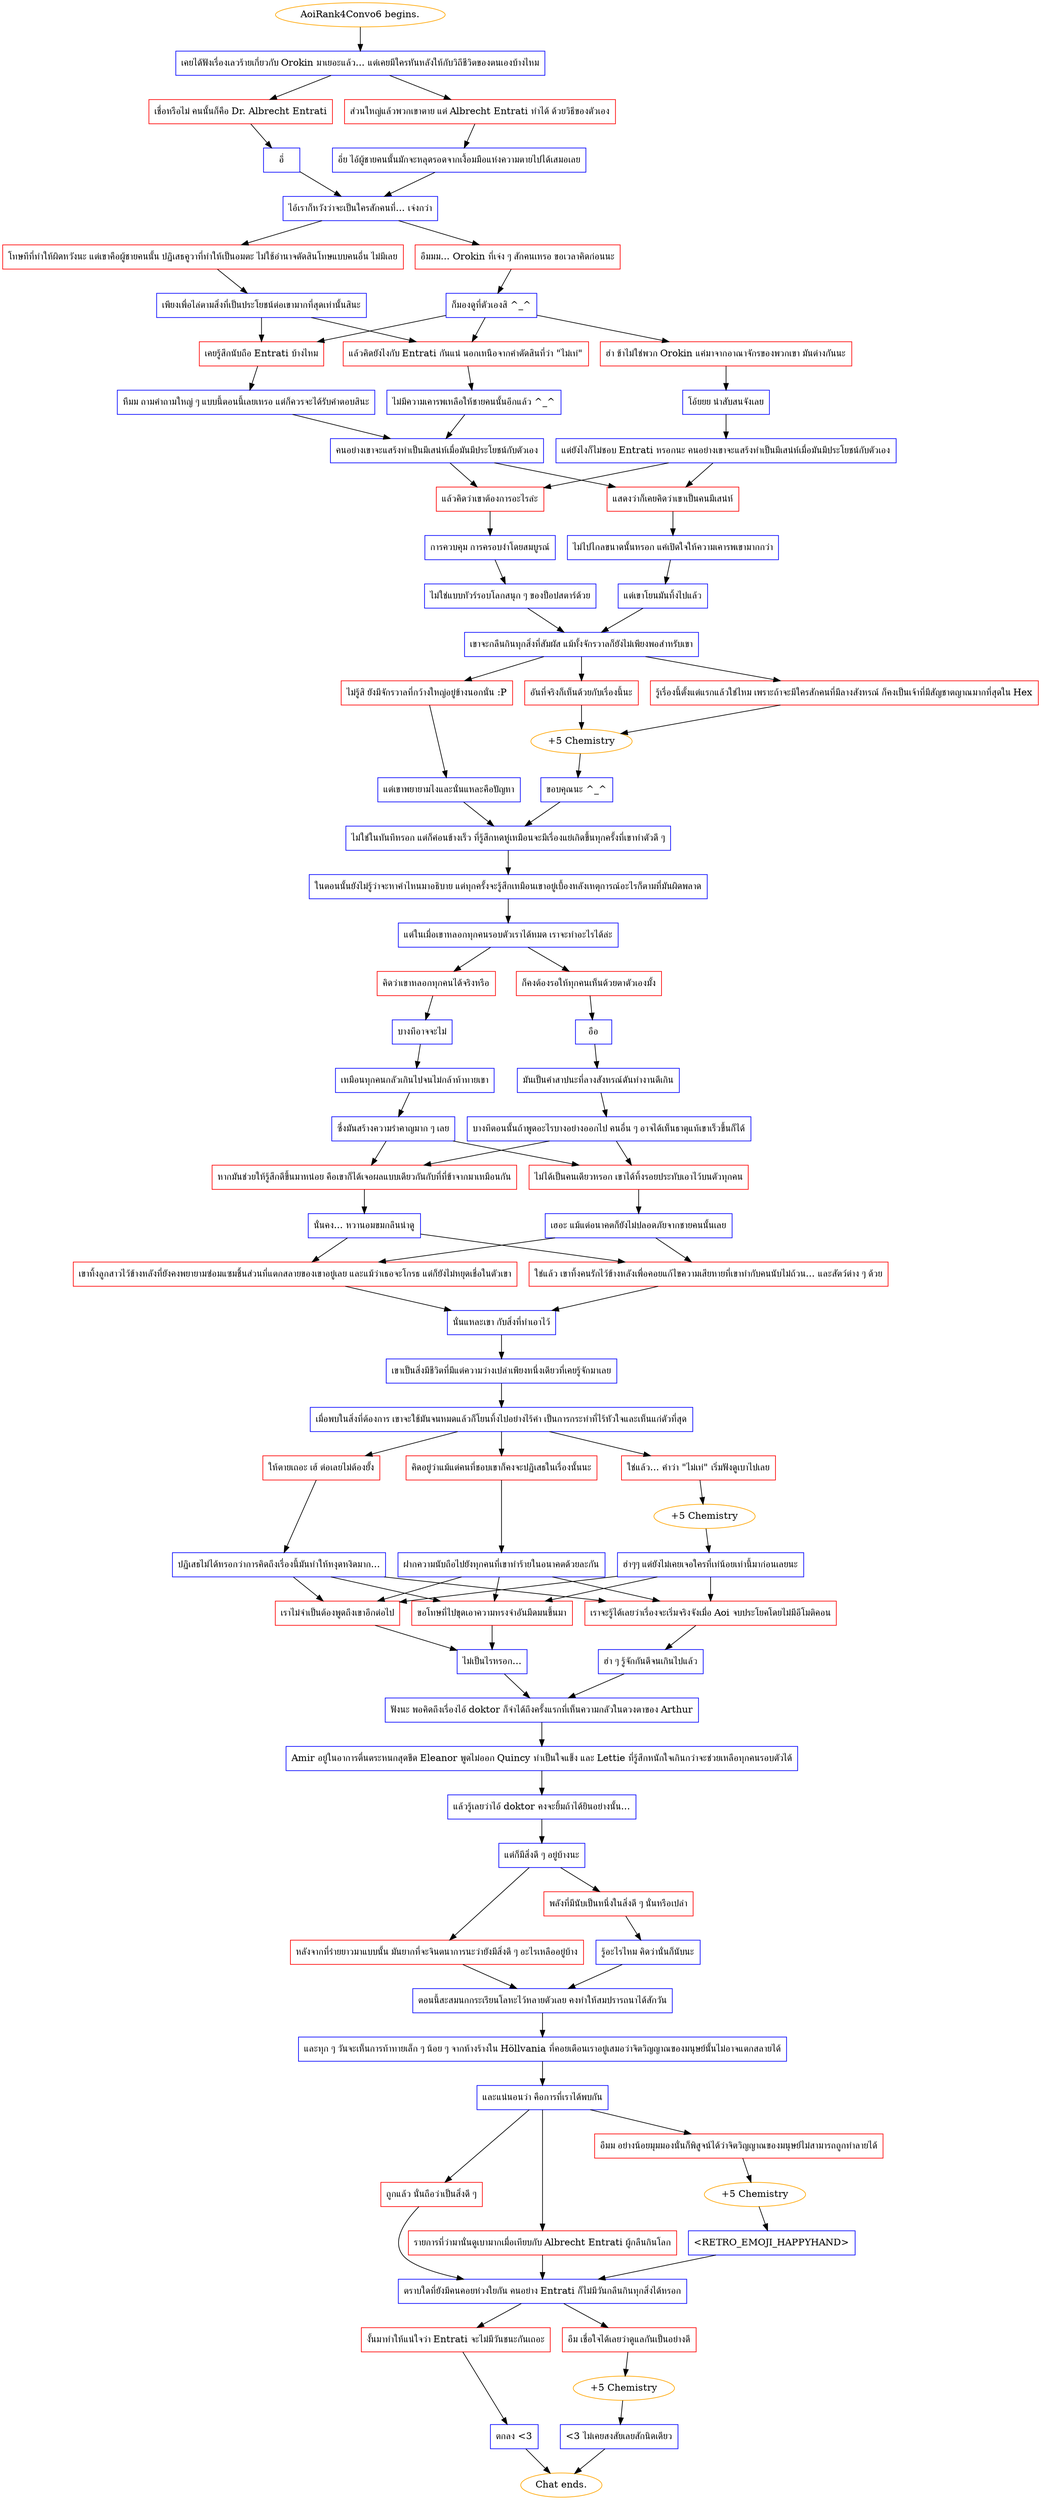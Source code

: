 digraph {
	"AoiRank4Convo6 begins." [color=orange];
		"AoiRank4Convo6 begins." -> j4009355747;
	j4009355747 [label="เคยได้ฟังเรื่องเลวร้ายเกี่ยวกับ Orokin มาเยอะแล้ว... แต่เคยมีใครหันหลังให้กับวิถีชีวิตของตนเองบ้างไหม",shape=box,color=blue];
		j4009355747 -> j1042606136;
		j4009355747 -> j412105369;
	j1042606136 [label="เชื่อหรือไม่ คนนั้นก็คือ Dr. Albrecht Entrati",shape=box,color=red];
		j1042606136 -> j3727113852;
	j412105369 [label="ส่วนใหญ่แล้วพวกเขาตาย แต่ Albrecht Entrati ทำได้ ด้วยวิธีของตัวเอง",shape=box,color=red];
		j412105369 -> j3043799190;
	j3727113852 [label="อี๋",shape=box,color=blue];
		j3727113852 -> j817576022;
	j3043799190 [label="อึ๋ย ไอ้ผู้ชายคนนั้นมักจะหลุดรอดจากเงื้อมมือแห่งความตายไปได้เสมอเลย",shape=box,color=blue];
		j3043799190 -> j817576022;
	j817576022 [label="ไอ้เราก็หวังว่าจะเป็นใครสักคนที่... เจ๋งกว่า",shape=box,color=blue];
		j817576022 -> j3772494710;
		j817576022 -> j1379886036;
	j3772494710 [label="โทษทีที่ทำให้ผิดหวังนะ แต่เขาคือผู้ชายคนนั้น ปฏิเสธคูวาที่ทำให้เป็นอมตะ ไม่ใช้อำนาจตัดสินโทษแบบคนอื่น ไม่มีเลย",shape=box,color=red];
		j3772494710 -> j973625374;
	j1379886036 [label="อืมมม... Orokin ที่เจ๋ง ๆ สักคนเหรอ ขอเวลาคิดก่อนนะ",shape=box,color=red];
		j1379886036 -> j4045481986;
	j973625374 [label="เพียงเพื่อไล่ตามสิ่งที่เป็นประโยชน์ต่อเขามากที่สุดเท่านั้นสินะ",shape=box,color=blue];
		j973625374 -> j3707052892;
		j973625374 -> j1939518787;
	j4045481986 [label="ก็มองดูที่ตัวเองสิ ^_^",shape=box,color=blue];
		j4045481986 -> j3707052892;
		j4045481986 -> j1939518787;
		j4045481986 -> j141926697;
	j3707052892 [label="เคยรู้สึกนับถือ Entrati บ้างไหม",shape=box,color=red];
		j3707052892 -> j2438327938;
	j1939518787 [label="แล้วคิดยังไงกับ Entrati กันแน่ นอกเหนือจากคำตัดสินที่ว่า \"ไม่เท่\"",shape=box,color=red];
		j1939518787 -> j497419141;
	j141926697 [label="ฮ่า ข้าไม่ใช่พวก Orokin แค่มาจากอาณาจักรของพวกเขา มันต่างกันนะ",shape=box,color=red];
		j141926697 -> j16937267;
	j2438327938 [label="หืมม ถามคำถามใหญ่ ๆ แบบนี้ตอนนี้เลยเหรอ แต่ก็ควรจะได้รับคำตอบสินะ",shape=box,color=blue];
		j2438327938 -> j1665954740;
	j497419141 [label="ไม่มีความเคารพเหลือให้ชายคนนั้นอีกแล้ว ^_^",shape=box,color=blue];
		j497419141 -> j1665954740;
	j16937267 [label="โอ้ยยย น่าสับสนจังเลย",shape=box,color=blue];
		j16937267 -> j3600641872;
	j1665954740 [label="คนอย่างเขาจะแสร้งทำเป็นมีเสน่ห์เมื่อมันมีประโยชน์กับตัวเอง",shape=box,color=blue];
		j1665954740 -> j3148301732;
		j1665954740 -> j4074886936;
	j3600641872 [label="แต่ยังไงก็ไม่ชอบ Entrati หรอกนะ คนอย่างเขาจะแสร้งทำเป็นมีเสน่ห์เมื่อมันมีประโยชน์กับตัวเอง",shape=box,color=blue];
		j3600641872 -> j3148301732;
		j3600641872 -> j4074886936;
	j3148301732 [label="แล้วคิดว่าเขาต้องการอะไรล่ะ",shape=box,color=red];
		j3148301732 -> j1836952710;
	j4074886936 [label="แสดงว่าก็เคยคิดว่าเขาเป็นคนมีเสน่ห์",shape=box,color=red];
		j4074886936 -> j459349650;
	j1836952710 [label="การควบคุม การครอบงำโดยสมบูรณ์",shape=box,color=blue];
		j1836952710 -> j3785318880;
	j459349650 [label="ไม่ไปไกลขนาดนั้นหรอก แค่เปิดใจให้ความเคารพเขามากกว่า",shape=box,color=blue];
		j459349650 -> j3893928099;
	j3785318880 [label="ไม่ใช่แบบทัวร์รอบโลกสนุก ๆ ของป็อปสตาร์ด้วย",shape=box,color=blue];
		j3785318880 -> j2563417749;
	j3893928099 [label="แต่เขาโยนมันทิ้งไปแล้ว",shape=box,color=blue];
		j3893928099 -> j2563417749;
	j2563417749 [label="เขาจะกลืนกินทุกสิ่งที่สัมผัส แม้ทั้งจักรวาลก็ยังไม่เพียงพอสำหรับเขา",shape=box,color=blue];
		j2563417749 -> j2707030140;
		j2563417749 -> j403556489;
		j2563417749 -> j179385450;
	j2707030140 [label="รู้เรื่องนี้ตั้งแต่แรกแล้วใช่ไหม เพราะถ้าจะมีใครสักคนที่มีลางสังหรณ์ ก็คงเป็นเจ้าที่มีสัญชาตญาณมากที่สุดใน Hex",shape=box,color=red];
		j2707030140 -> j2507439474;
	j403556489 [label="อันที่จริงก็เห็นด้วยกับเรื่องนี้นะ",shape=box,color=red];
		j403556489 -> j2507439474;
	j179385450 [label="ไม่รู้สิ ยังมีจักรวาลที่กว้างใหญ่อยู่ข้างนอกนั่น :P",shape=box,color=red];
		j179385450 -> j2883453651;
	j2507439474 [label="+5 Chemistry",color=orange];
		j2507439474 -> j437361350;
	j2883453651 [label="แต่เขาพยายามไงและนั่นแหละคือปัญหา",shape=box,color=blue];
		j2883453651 -> j984969284;
	j437361350 [label="ขอบคุณนะ ^_^",shape=box,color=blue];
		j437361350 -> j984969284;
	j984969284 [label="ไม่ใช่ในทันทีหรอก แต่ก็ค่อนข้างเร็ว ที่รู้สึกหดหู่เหมือนจะมีเรื่องแย่เกิดขึ้นทุกครั้งที่เขาทำตัวดี ๆ",shape=box,color=blue];
		j984969284 -> j1174678362;
	j1174678362 [label="ในตอนนั้นยังไม่รู้ว่าจะหาคำไหนมาอธิบาย แต่ทุกครั้งจะรู้สึกเหมือนเขาอยู่เบื้องหลังเหตุการณ์อะไรก็ตามที่มันผิดพลาด",shape=box,color=blue];
		j1174678362 -> j1176362058;
	j1176362058 [label="แต่ในเมื่อเขาหลอกทุกคนรอบตัวเราได้หมด เราจะทำอะไรได้ล่ะ",shape=box,color=blue];
		j1176362058 -> j777518815;
		j1176362058 -> j406824695;
	j777518815 [label="คิดว่าเขาหลอกทุกคนได้จริงหรือ",shape=box,color=red];
		j777518815 -> j1155617184;
	j406824695 [label="ก็คงต้องรอให้ทุกคนเห็นด้วยตาตัวเองมั้ง",shape=box,color=red];
		j406824695 -> j875610991;
	j1155617184 [label="บางทีอาจจะไม่",shape=box,color=blue];
		j1155617184 -> j2623791242;
	j875610991 [label="อือ",shape=box,color=blue];
		j875610991 -> j4144855765;
	j2623791242 [label="เหมือนทุกคนกลัวเกินไปจนไม่กล้าท้าทายเขา",shape=box,color=blue];
		j2623791242 -> j3827706986;
	j4144855765 [label="มันเป็นคำสาปนะที่ลางสังหรณ์ดันทำงานดีเกิน",shape=box,color=blue];
		j4144855765 -> j519515826;
	j3827706986 [label="ซึ่งมันสร้างความรำคาญมาก ๆ เลย",shape=box,color=blue];
		j3827706986 -> j1012384699;
		j3827706986 -> j14452148;
	j519515826 [label="บางทีตอนนั้นถ้าพูดอะไรบางอย่างออกไป คนอื่น ๆ อาจได้เห็นธาตุแท้เขาเร็วขึ้นก็ได้",shape=box,color=blue];
		j519515826 -> j1012384699;
		j519515826 -> j14452148;
	j1012384699 [label="หากมันช่วยให้รู้สึกดีขึ้นมาหน่อย คือเขาก็ได้เจอผลแบบเดียวกันกับที่ที่ข้าจากมาเหมือนกัน",shape=box,color=red];
		j1012384699 -> j341170009;
	j14452148 [label="ไม่ได้เป็นคนเดียวหรอก เขาได้ทิ้งรอยประทับเอาไว้บนตัวทุกคน",shape=box,color=red];
		j14452148 -> j4197274241;
	j341170009 [label="นั่นคง... หวานอมขมกลืนน่าดู",shape=box,color=blue];
		j341170009 -> j3928447148;
		j341170009 -> j846271435;
	j4197274241 [label="เฮอะ แม้แต่อนาคตก็ยังไม่ปลอดภัยจากชายคนนั้นเลย",shape=box,color=blue];
		j4197274241 -> j3928447148;
		j4197274241 -> j846271435;
	j3928447148 [label="เขาทิ้งลูกสาวไว้ข้างหลังที่ยังคงพยายามซ่อมแซมชิ้นส่วนที่แตกสลายของเขาอยู่เลย และแม้ว่าเธอจะโกรธ แต่ก็ยังไม่หยุดเชื่อในตัวเขา",shape=box,color=red];
		j3928447148 -> j4116049305;
	j846271435 [label="ใช่แล้ว เขาทิ้งคนรักไว้ข้างหลังเพื่อคอยแก้ไขความเสียหายที่เขาทำกับคนนับไม่ถ้วน... และสัตว์ต่าง ๆ ด้วย",shape=box,color=red];
		j846271435 -> j4116049305;
	j4116049305 [label="นั่นแหละเขา กับสิ่งที่ทำเอาไว้",shape=box,color=blue];
		j4116049305 -> j4097616110;
	j4097616110 [label="เขาเป็นสิ่งมีชีวิตที่มีแต่ความว่างเปล่าเพียงหนึ่งเดียวที่เคยรู้จักมาเลย",shape=box,color=blue];
		j4097616110 -> j1739627256;
	j1739627256 [label="เมื่อพบในสิ่งที่ต้องการ เขาจะใช้มันจนหมดแล้วก็โยนทิ้งไปอย่างไร้ค่า เป็นการกระทำที่ไร้หัวใจและเห็นแก่ตัวที่สุด",shape=box,color=blue];
		j1739627256 -> j4106419105;
		j1739627256 -> j3548891102;
		j1739627256 -> j783794266;
	j4106419105 [label="ใช่แล้ว... คำว่า \"ไม่เท่\" เริ่มฟังดูเบาไปเลย",shape=box,color=red];
		j4106419105 -> j773448852;
	j3548891102 [label="ให้ตายเถอะ เฮ้ ต่อเลยไม่ต้องยั้ง",shape=box,color=red];
		j3548891102 -> j1591622936;
	j783794266 [label="คิดอยู่ว่าแม้แต่คนที่ชอบเขาก็คงจะปฏิเสธในเรื่องนั้นนะ",shape=box,color=red];
		j783794266 -> j561206688;
	j773448852 [label="+5 Chemistry",color=orange];
		j773448852 -> j3549304585;
	j1591622936 [label="ปฏิเสธไม่ได้หรอกว่าการคิดถึงเรื่องนี้มันทำให้หงุดหงิดมาก...",shape=box,color=blue];
		j1591622936 -> j3425401467;
		j1591622936 -> j3028315458;
		j1591622936 -> j429651523;
	j561206688 [label="ฝากความนับถือไปยังทุกคนที่เขาทำร้ายในอนาคตด้วยละกัน",shape=box,color=blue];
		j561206688 -> j3425401467;
		j561206688 -> j3028315458;
		j561206688 -> j429651523;
	j3549304585 [label="ฮ่าๆๆ แต่ยังไม่เคยเจอใครที่เท่น้อยเท่านี้มาก่อนเลยนะ",shape=box,color=blue];
		j3549304585 -> j3425401467;
		j3549304585 -> j3028315458;
		j3549304585 -> j429651523;
	j3425401467 [label="ขอโทษที่ไปขุดเอาความทรงจำอันมืดมนขึ้นมา",shape=box,color=red];
		j3425401467 -> j2818509021;
	j3028315458 [label="เราไม่จำเป็นต้องพูดถึงเขาอีกต่อไป",shape=box,color=red];
		j3028315458 -> j2818509021;
	j429651523 [label="เราจะรู้ได้เลยว่าเรื่องจะเริ่มจริงจังเมื่อ Aoi จบประโยคโดยไม่มีอีโมติคอน",shape=box,color=red];
		j429651523 -> j1444495360;
	j2818509021 [label="ไม่เป็นไรหรอก...",shape=box,color=blue];
		j2818509021 -> j3353894345;
	j1444495360 [label="ฮ่า ๆ รู้จักกันดีจนเกินไปแล้ว",shape=box,color=blue];
		j1444495360 -> j3353894345;
	j3353894345 [label="ฟังนะ พอคิดถึงเรื่องไอ้ doktor ก็จำได้ถึงครั้งแรกที่เห็นความกลัวในดวงตาของ Arthur",shape=box,color=blue];
		j3353894345 -> j3010340584;
	j3010340584 [label="Amir อยู่ในอาการตื่นตระหนกสุดขีด Eleanor พูดไม่ออก Quincy ทำเป็นใจแข็ง และ Lettie ที่รู้สึกหนักใจเกินกว่าจะช่วยเหลือทุกคนรอบตัวได้",shape=box,color=blue];
		j3010340584 -> j2318487086;
	j2318487086 [label="แล้วรู้เลยว่าไอ้ doktor คงจะยิ้มถ้าได้ยินอย่างนั้น...",shape=box,color=blue];
		j2318487086 -> j442864001;
	j442864001 [label="แต่ก็มีสิ่งดี ๆ อยู่บ้างนะ",shape=box,color=blue];
		j442864001 -> j3790255070;
		j442864001 -> j1480436468;
	j3790255070 [label="หลังจากที่ร่ายยาวมาแบบนั้น มันยากที่จะจินตนาการนะว่ายังมีสิ่งดี ๆ อะไรเหลืออยู่บ้าง",shape=box,color=red];
		j3790255070 -> j122696443;
	j1480436468 [label="พลังที่มีนับเป็นหนึ่งในสิ่งดี ๆ นั่นหรือเปล่า",shape=box,color=red];
		j1480436468 -> j3410779599;
	j122696443 [label="ตอนนี้สะสมนกกระเรียนโลหะไว้หลายตัวเลย คงทำให้สมปรารถนาได้สักวัน",shape=box,color=blue];
		j122696443 -> j3907110421;
	j3410779599 [label="รู้อะไรไหม คิดว่านั่นก็นับนะ",shape=box,color=blue];
		j3410779599 -> j122696443;
	j3907110421 [label="และทุก ๆ วันจะเห็นการท้าทายเล็ก ๆ น้อย ๆ จากห้างร้างใน Höllvania ที่คอยเตือนเราอยู่เสมอว่าจิตวิญญาณของมนุษย์นั้นไม่อาจแตกสลายได้",shape=box,color=blue];
		j3907110421 -> j1997928296;
	j1997928296 [label="และแน่นอนว่า คือการที่เราได้พบกัน",shape=box,color=blue];
		j1997928296 -> j1991217610;
		j1997928296 -> j2706608422;
		j1997928296 -> j886838151;
	j1991217610 [label="อืมม อย่างน้อยมุมมองนั่นก็พิสูจน์ได้ว่าจิตวิญญาณของมนุษย์ไม่สามารถถูกทำลายได้",shape=box,color=red];
		j1991217610 -> j2921298779;
	j2706608422 [label="ถูกแล้ว นั่นถือว่าเป็นสิ่งดี ๆ",shape=box,color=red];
		j2706608422 -> j2482194403;
	j886838151 [label="รายการที่ว่ามานั่นดูเบามากเมื่อเทียบกับ Albrecht Entrati ผู้กลืนกินโลก",shape=box,color=red];
		j886838151 -> j2482194403;
	j2921298779 [label="+5 Chemistry",color=orange];
		j2921298779 -> j1469637849;
	j2482194403 [label="ตราบใดที่ยังมีคนคอยห่วงใยกัน คนอย่าง Entrati ก็ไม่มีวันกลืนกินทุกสิ่งได้หรอก",shape=box,color=blue];
		j2482194403 -> j1247618144;
		j2482194403 -> j2813646462;
	j1469637849 [label="<RETRO_EMOJI_HAPPYHAND>",shape=box,color=blue];
		j1469637849 -> j2482194403;
	j1247618144 [label="งั้นมาทำให้แน่ใจว่า Entrati จะไม่มีวันชนะกันเถอะ",shape=box,color=red];
		j1247618144 -> j1314721954;
	j2813646462 [label="อืม เชื่อใจได้เลยว่าดูแลกันเป็นอย่างดี",shape=box,color=red];
		j2813646462 -> j561921629;
	j1314721954 [label="ตกลง <3",shape=box,color=blue];
		j1314721954 -> "Chat ends.";
	j561921629 [label="+5 Chemistry",color=orange];
		j561921629 -> j2867390959;
	"Chat ends." [color=orange];
	j2867390959 [label="<3 ไม่เคยสงสัยเลยสักนิดเดียว",shape=box,color=blue];
		j2867390959 -> "Chat ends.";
}